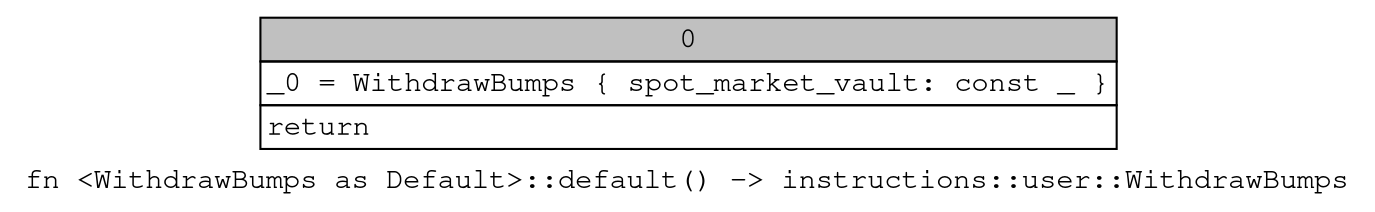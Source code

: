 digraph Mir_0_12722 {
    graph [fontname="Courier, monospace"];
    node [fontname="Courier, monospace"];
    edge [fontname="Courier, monospace"];
    label=<fn &lt;WithdrawBumps as Default&gt;::default() -&gt; instructions::user::WithdrawBumps<br align="left"/>>;
    bb0__0_12722 [shape="none", label=<<table border="0" cellborder="1" cellspacing="0"><tr><td bgcolor="gray" align="center" colspan="1">0</td></tr><tr><td align="left" balign="left">_0 = WithdrawBumps { spot_market_vault: const _ }<br/></td></tr><tr><td align="left">return</td></tr></table>>];
}
